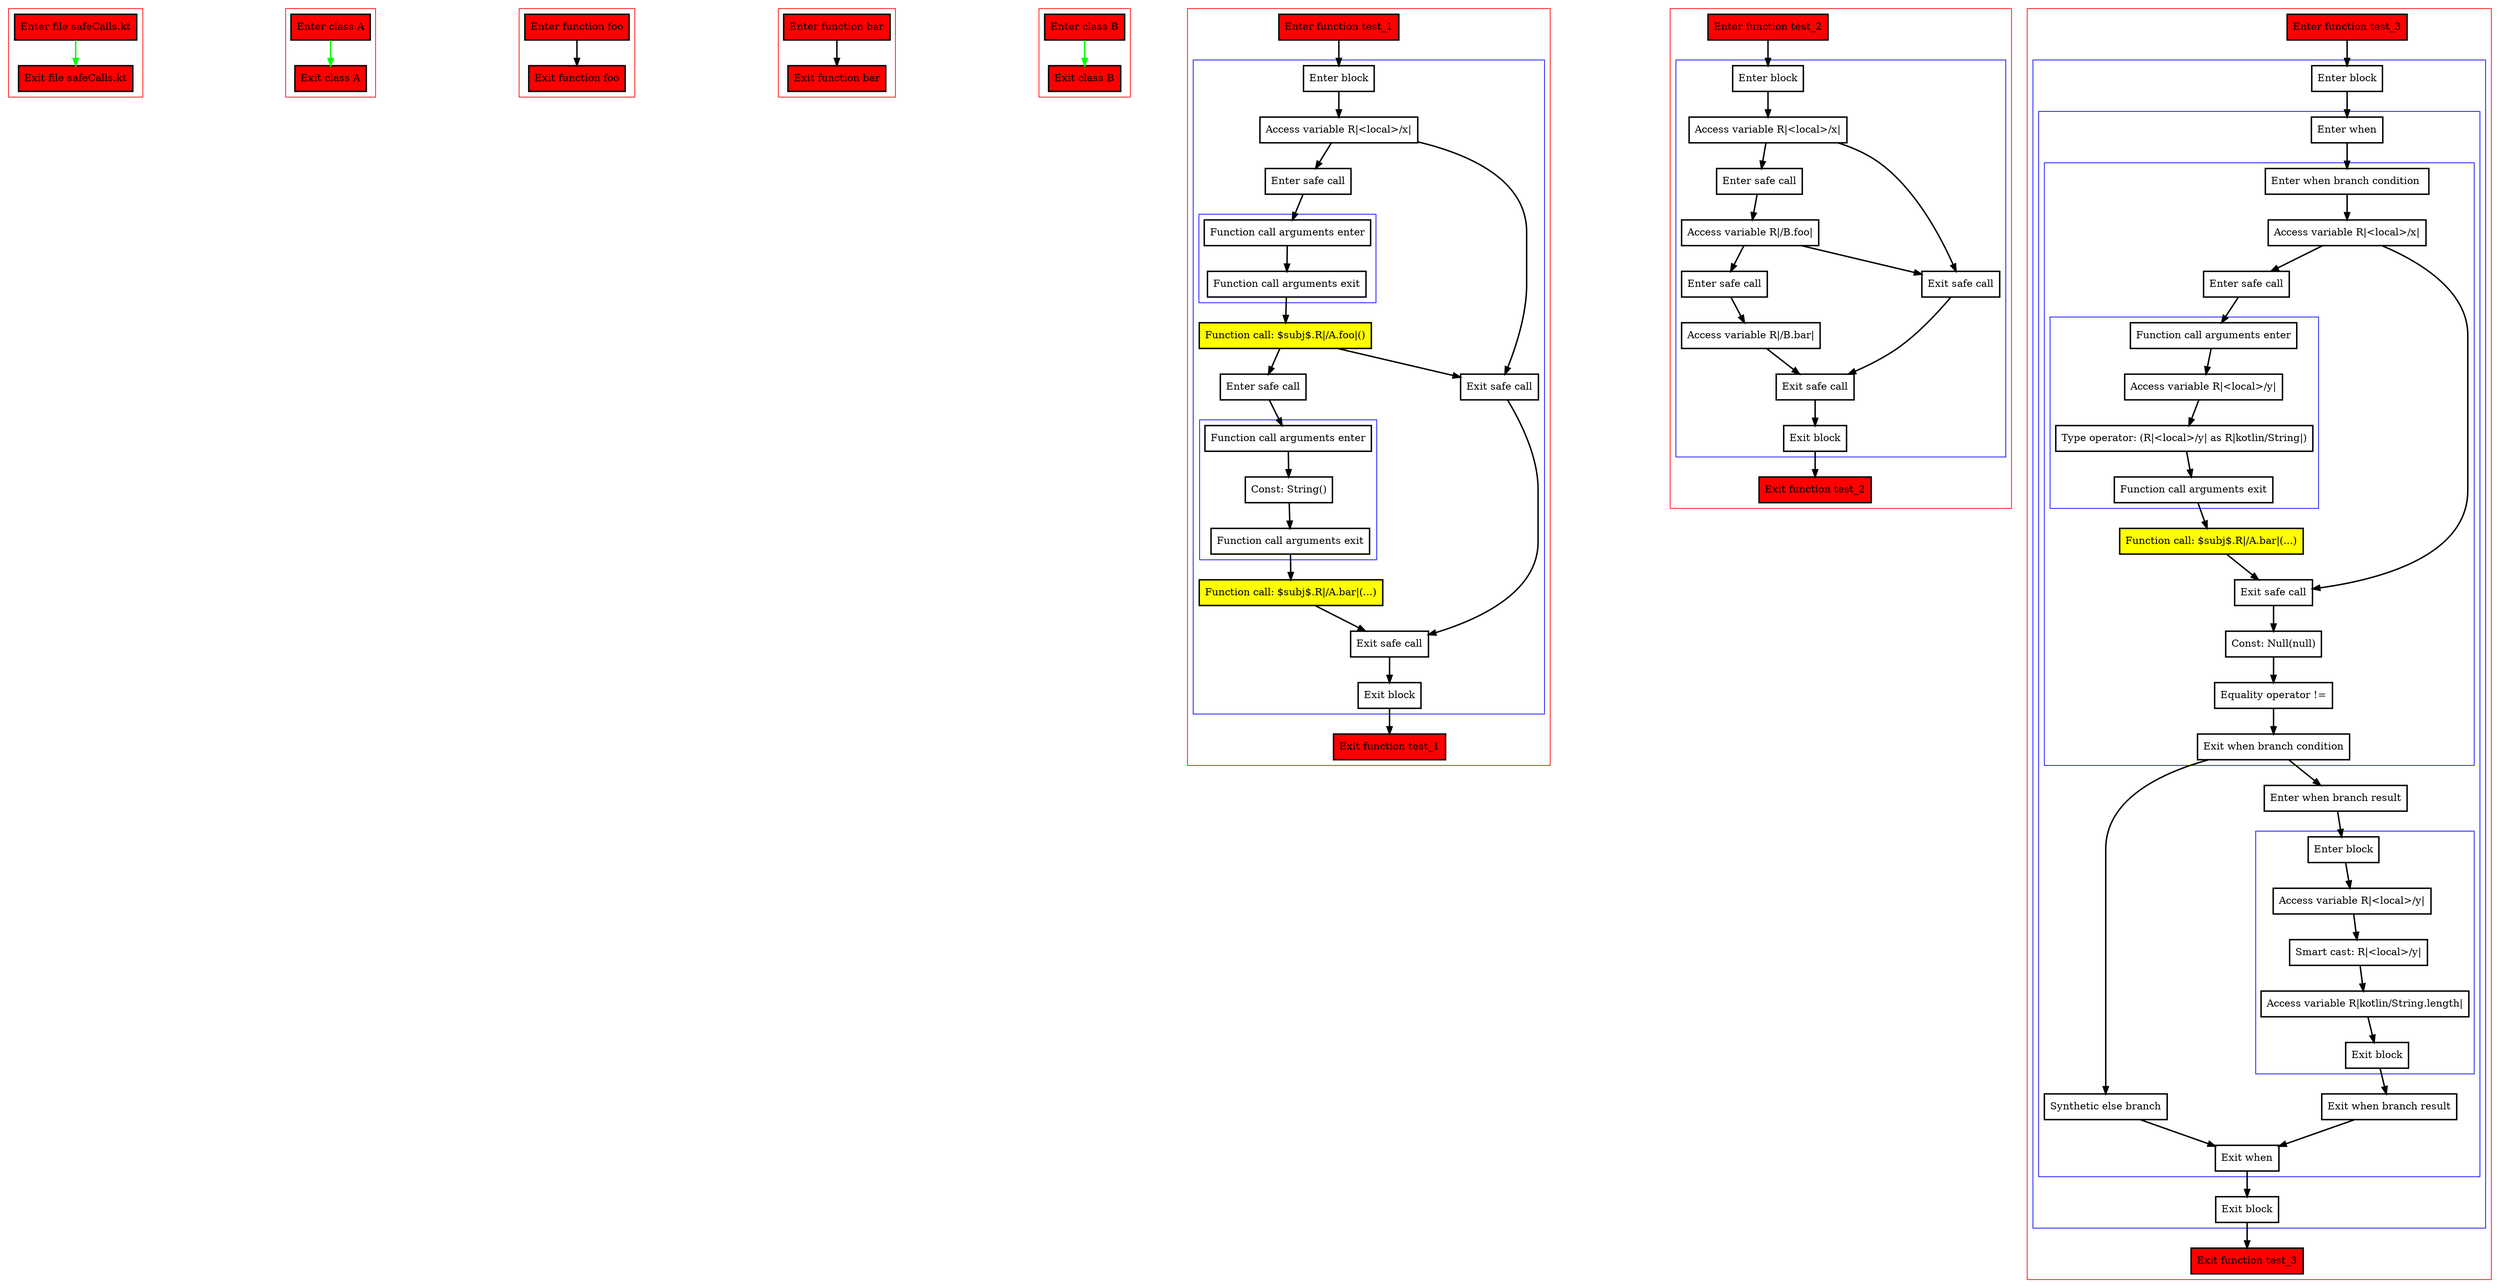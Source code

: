 digraph safeCalls_kt {
    graph [nodesep=3]
    node [shape=box penwidth=2]
    edge [penwidth=2]

    subgraph cluster_0 {
        color=red
        0 [label="Enter file safeCalls.kt" style="filled" fillcolor=red];
        1 [label="Exit file safeCalls.kt" style="filled" fillcolor=red];
    }
    0 -> {1} [color=green];

    subgraph cluster_1 {
        color=red
        2 [label="Enter class A" style="filled" fillcolor=red];
        3 [label="Exit class A" style="filled" fillcolor=red];
    }
    2 -> {3} [color=green];

    subgraph cluster_2 {
        color=red
        4 [label="Enter function foo" style="filled" fillcolor=red];
        5 [label="Exit function foo" style="filled" fillcolor=red];
    }
    4 -> {5};

    subgraph cluster_3 {
        color=red
        6 [label="Enter function bar" style="filled" fillcolor=red];
        7 [label="Exit function bar" style="filled" fillcolor=red];
    }
    6 -> {7};

    subgraph cluster_4 {
        color=red
        8 [label="Enter class B" style="filled" fillcolor=red];
        9 [label="Exit class B" style="filled" fillcolor=red];
    }
    8 -> {9} [color=green];

    subgraph cluster_5 {
        color=red
        10 [label="Enter function test_1" style="filled" fillcolor=red];
        subgraph cluster_6 {
            color=blue
            11 [label="Enter block"];
            12 [label="Access variable R|<local>/x|"];
            13 [label="Enter safe call"];
            subgraph cluster_7 {
                color=blue
                14 [label="Function call arguments enter"];
                15 [label="Function call arguments exit"];
            }
            16 [label="Function call: $subj$.R|/A.foo|()" style="filled" fillcolor=yellow];
            17 [label="Enter safe call"];
            subgraph cluster_8 {
                color=blue
                18 [label="Function call arguments enter"];
                19 [label="Const: String()"];
                20 [label="Function call arguments exit"];
            }
            21 [label="Function call: $subj$.R|/A.bar|(...)" style="filled" fillcolor=yellow];
            22 [label="Exit safe call"];
            23 [label="Exit safe call"];
            24 [label="Exit block"];
        }
        25 [label="Exit function test_1" style="filled" fillcolor=red];
    }
    10 -> {11};
    11 -> {12};
    12 -> {13 22};
    13 -> {14};
    14 -> {15};
    15 -> {16};
    16 -> {17 22};
    17 -> {18};
    18 -> {19};
    19 -> {20};
    20 -> {21};
    21 -> {23};
    22 -> {23};
    23 -> {24};
    24 -> {25};

    subgraph cluster_9 {
        color=red
        26 [label="Enter function test_2" style="filled" fillcolor=red];
        subgraph cluster_10 {
            color=blue
            27 [label="Enter block"];
            28 [label="Access variable R|<local>/x|"];
            29 [label="Enter safe call"];
            30 [label="Access variable R|/B.foo|"];
            31 [label="Enter safe call"];
            32 [label="Access variable R|/B.bar|"];
            33 [label="Exit safe call"];
            34 [label="Exit safe call"];
            35 [label="Exit block"];
        }
        36 [label="Exit function test_2" style="filled" fillcolor=red];
    }
    26 -> {27};
    27 -> {28};
    28 -> {29 33};
    29 -> {30};
    30 -> {31 33};
    31 -> {32};
    32 -> {34};
    33 -> {34};
    34 -> {35};
    35 -> {36};

    subgraph cluster_11 {
        color=red
        37 [label="Enter function test_3" style="filled" fillcolor=red];
        subgraph cluster_12 {
            color=blue
            38 [label="Enter block"];
            subgraph cluster_13 {
                color=blue
                39 [label="Enter when"];
                subgraph cluster_14 {
                    color=blue
                    40 [label="Enter when branch condition "];
                    41 [label="Access variable R|<local>/x|"];
                    42 [label="Enter safe call"];
                    subgraph cluster_15 {
                        color=blue
                        43 [label="Function call arguments enter"];
                        44 [label="Access variable R|<local>/y|"];
                        45 [label="Type operator: (R|<local>/y| as R|kotlin/String|)"];
                        46 [label="Function call arguments exit"];
                    }
                    47 [label="Function call: $subj$.R|/A.bar|(...)" style="filled" fillcolor=yellow];
                    48 [label="Exit safe call"];
                    49 [label="Const: Null(null)"];
                    50 [label="Equality operator !="];
                    51 [label="Exit when branch condition"];
                }
                52 [label="Synthetic else branch"];
                53 [label="Enter when branch result"];
                subgraph cluster_16 {
                    color=blue
                    54 [label="Enter block"];
                    55 [label="Access variable R|<local>/y|"];
                    56 [label="Smart cast: R|<local>/y|"];
                    57 [label="Access variable R|kotlin/String.length|"];
                    58 [label="Exit block"];
                }
                59 [label="Exit when branch result"];
                60 [label="Exit when"];
            }
            61 [label="Exit block"];
        }
        62 [label="Exit function test_3" style="filled" fillcolor=red];
    }
    37 -> {38};
    38 -> {39};
    39 -> {40};
    40 -> {41};
    41 -> {42 48};
    42 -> {43};
    43 -> {44};
    44 -> {45};
    45 -> {46};
    46 -> {47};
    47 -> {48};
    48 -> {49};
    49 -> {50};
    50 -> {51};
    51 -> {52 53};
    52 -> {60};
    53 -> {54};
    54 -> {55};
    55 -> {56};
    56 -> {57};
    57 -> {58};
    58 -> {59};
    59 -> {60};
    60 -> {61};
    61 -> {62};

}
